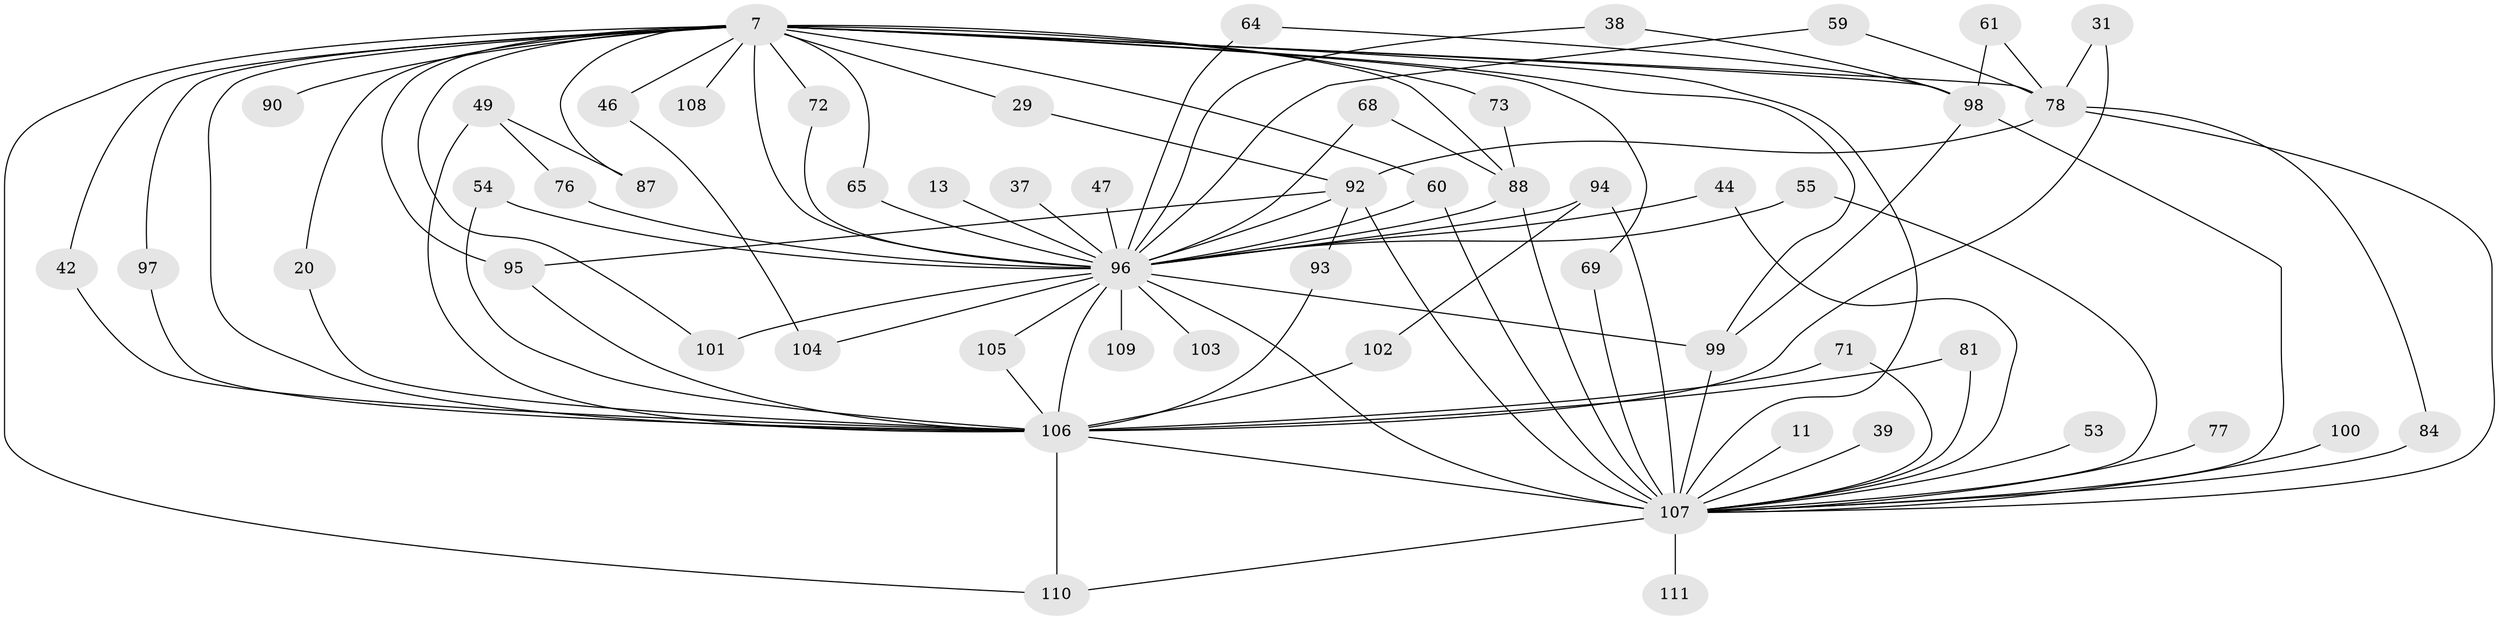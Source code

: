 // original degree distribution, {16: 0.009009009009009009, 25: 0.009009009009009009, 29: 0.009009009009009009, 20: 0.018018018018018018, 31: 0.009009009009009009, 17: 0.009009009009009009, 30: 0.009009009009009009, 24: 0.009009009009009009, 13: 0.009009009009009009, 2: 0.5765765765765766, 3: 0.2072072072072072, 5: 0.02702702702702703, 6: 0.02702702702702703, 8: 0.009009009009009009, 7: 0.009009009009009009, 4: 0.05405405405405406}
// Generated by graph-tools (version 1.1) at 2025/46/03/09/25 04:46:44]
// undirected, 55 vertices, 100 edges
graph export_dot {
graph [start="1"]
  node [color=gray90,style=filled];
  7 [super="+3"];
  11;
  13;
  20;
  29;
  31;
  37;
  38;
  39;
  42;
  44;
  46;
  47;
  49;
  53;
  54;
  55;
  59;
  60 [super="+45+36"];
  61;
  64;
  65;
  68;
  69 [super="+62"];
  71;
  72;
  73;
  76;
  77;
  78 [super="+41"];
  81;
  84;
  87 [super="+82"];
  88 [super="+85+86"];
  90 [super="+35+51"];
  92 [super="+15+50+74"];
  93;
  94 [super="+75+58"];
  95 [super="+56"];
  96 [super="+26+10+79"];
  97;
  98 [super="+19+57"];
  99 [super="+91"];
  100;
  101;
  102 [super="+30"];
  103;
  104;
  105;
  106 [super="+89+9"];
  107 [super="+48+66+67+21+80+83"];
  108;
  109;
  110 [super="+43"];
  111;
  7 -- 20;
  7 -- 29;
  7 -- 42;
  7 -- 46 [weight=2];
  7 -- 65;
  7 -- 72;
  7 -- 73;
  7 -- 87 [weight=2];
  7 -- 101;
  7 -- 108 [weight=2];
  7 -- 78 [weight=4];
  7 -- 90 [weight=4];
  7 -- 95;
  7 -- 97;
  7 -- 106 [weight=7];
  7 -- 107 [weight=8];
  7 -- 96 [weight=7];
  7 -- 98 [weight=4];
  7 -- 99;
  7 -- 110;
  7 -- 60;
  7 -- 69;
  7 -- 88;
  11 -- 107 [weight=2];
  13 -- 96 [weight=2];
  20 -- 106;
  29 -- 92;
  31 -- 78;
  31 -- 106;
  37 -- 96;
  38 -- 96;
  38 -- 98;
  39 -- 107 [weight=3];
  42 -- 106;
  44 -- 96;
  44 -- 107;
  46 -- 104;
  47 -- 96;
  49 -- 76;
  49 -- 87;
  49 -- 106 [weight=2];
  53 -- 107 [weight=2];
  54 -- 96;
  54 -- 106;
  55 -- 96;
  55 -- 107;
  59 -- 78;
  59 -- 96;
  60 -- 96 [weight=2];
  60 -- 107;
  61 -- 78;
  61 -- 98;
  64 -- 96;
  64 -- 98;
  65 -- 96;
  68 -- 96;
  68 -- 88;
  69 -- 107;
  71 -- 107;
  71 -- 106;
  72 -- 96;
  73 -- 88;
  76 -- 96;
  77 -- 107 [weight=2];
  78 -- 84;
  78 -- 92;
  78 -- 107;
  81 -- 107;
  81 -- 106;
  84 -- 107;
  88 -- 107 [weight=4];
  88 -- 96;
  92 -- 96 [weight=3];
  92 -- 93;
  92 -- 95;
  92 -- 107;
  93 -- 106;
  94 -- 96 [weight=2];
  94 -- 107 [weight=2];
  94 -- 102;
  95 -- 106;
  96 -- 99 [weight=3];
  96 -- 103 [weight=2];
  96 -- 109 [weight=2];
  96 -- 101;
  96 -- 104;
  96 -- 105;
  96 -- 107 [weight=11];
  96 -- 106 [weight=12];
  97 -- 106;
  98 -- 99;
  98 -- 107;
  99 -- 107 [weight=2];
  100 -- 107 [weight=2];
  102 -- 106 [weight=2];
  105 -- 106;
  106 -- 107 [weight=7];
  106 -- 110;
  107 -- 110;
  107 -- 111;
}
